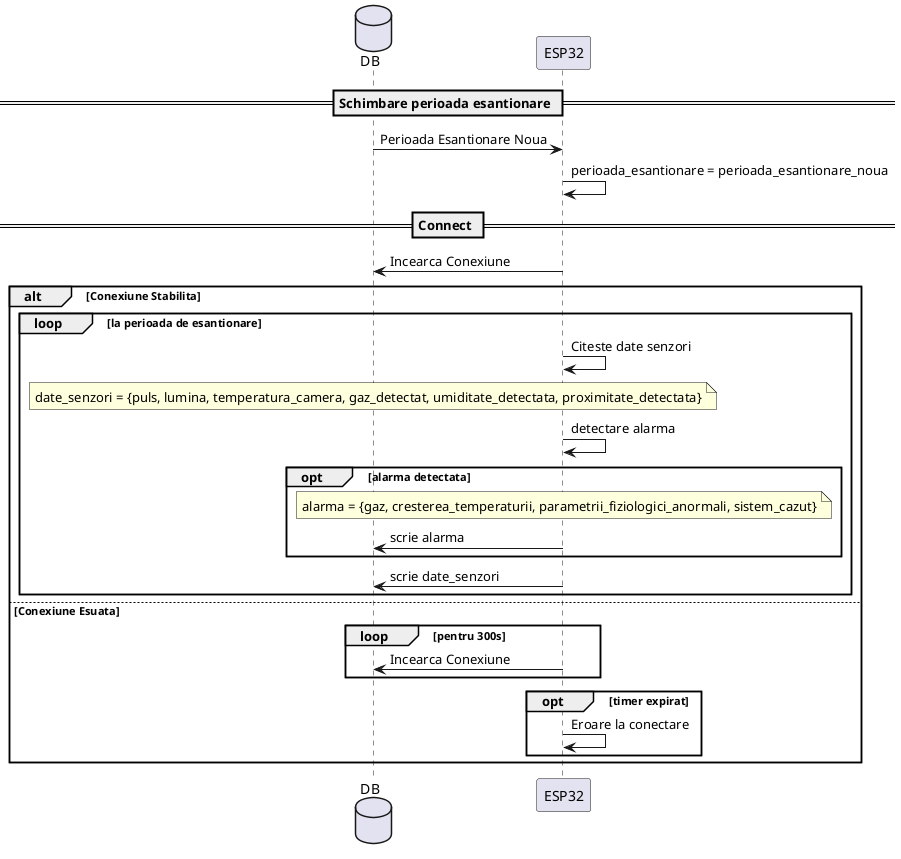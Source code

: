 @startuml ESP32Seq

database DB
participant ESP32

== Schimbare perioada esantionare ==
DB -> ESP32: Perioada Esantionare Noua
ESP32 -> ESP32: perioada_esantionare = perioada_esantionare_noua
== Connect ==
ESP32 -> DB: Incearca Conexiune
alt Conexiune Stabilita
    loop la perioada de esantionare
        ESP32 -> ESP32: Citeste date senzori
        note over DB
            date_senzori = {puls, lumina, temperatura_camera, gaz_detectat, umiditate_detectata, proximitate_detectata}
        end note
        ESP32 -> ESP32: detectare alarma
        opt alarma detectata
            note over ESP32
                alarma = {gaz, cresterea_temperaturii, parametrii_fiziologici_anormali, sistem_cazut}
            end note
            ESP32 -> DB: scrie alarma
        end
        ESP32 -> DB: scrie date_senzori
    end
else Conexiune Esuata
    loop pentru 300s
        ESP32 -> DB: Incearca Conexiune
    end
    opt timer expirat
        ESP32 -> ESP32: Eroare la conectare
    end
end

@enduml